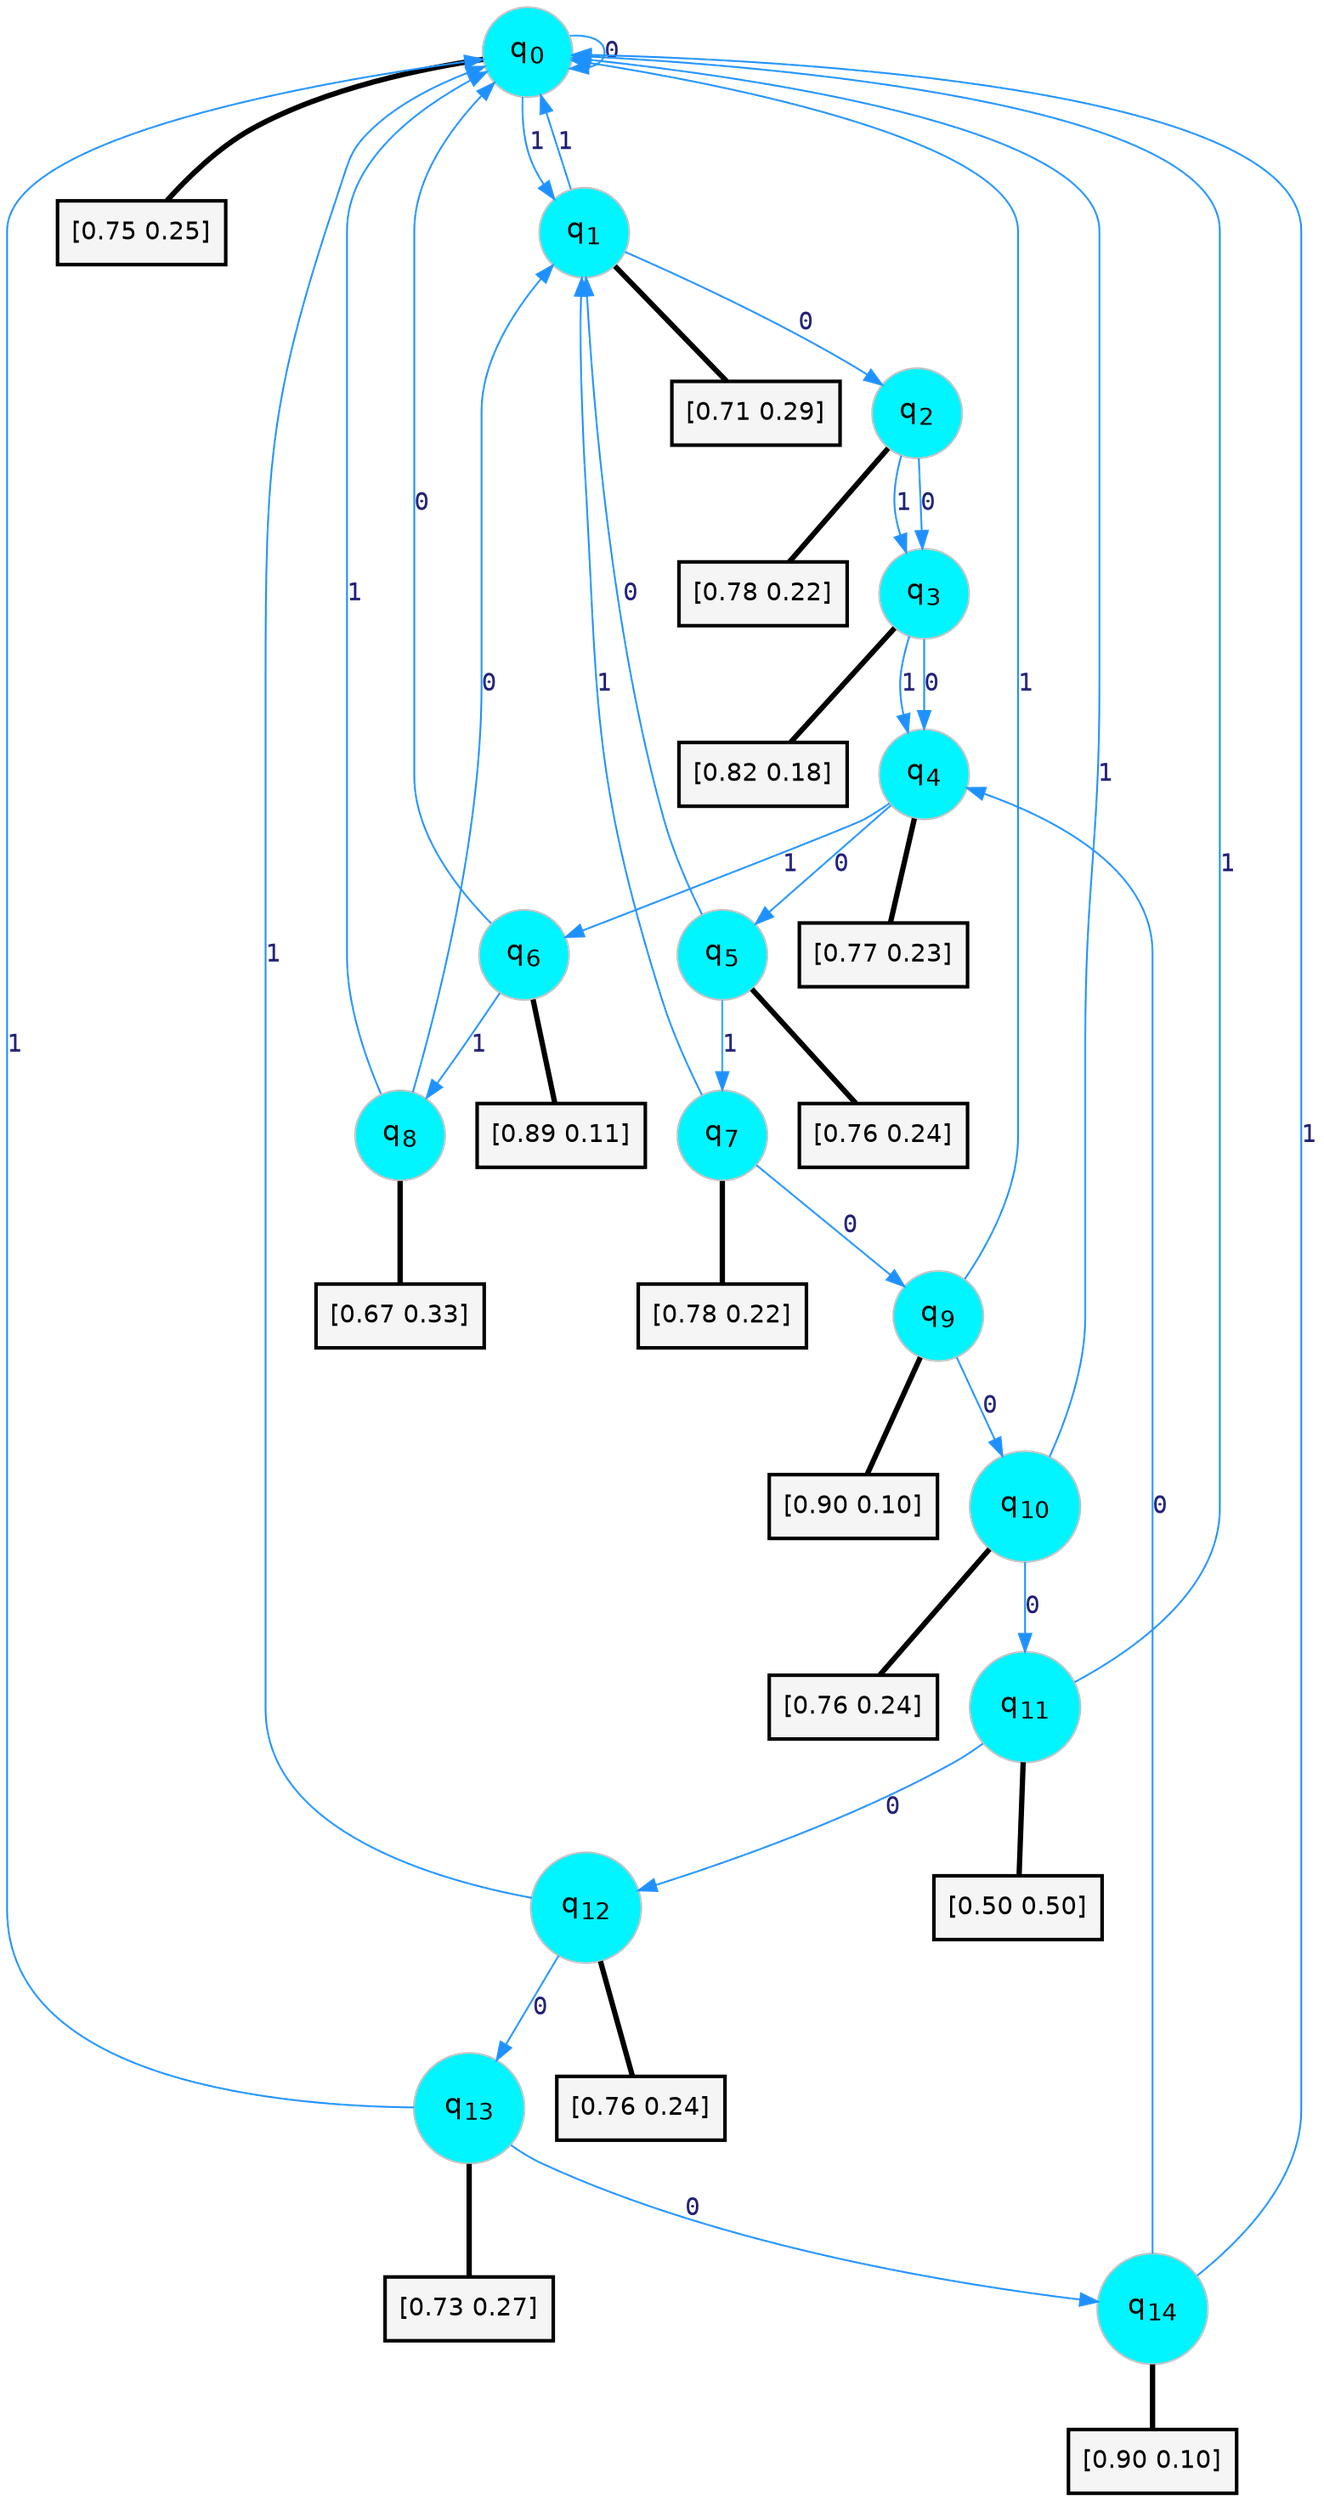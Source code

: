 digraph G {
graph [
bgcolor=transparent, dpi=300, rankdir=TD, size="40,25"];
node [
color=gray, fillcolor=turquoise1, fontcolor=black, fontname=Helvetica, fontsize=16, fontweight=bold, shape=circle, style=filled];
edge [
arrowsize=1, color=dodgerblue1, fontcolor=midnightblue, fontname=courier, fontweight=bold, penwidth=1, style=solid, weight=20];
0[label=<q<SUB>0</SUB>>];
1[label=<q<SUB>1</SUB>>];
2[label=<q<SUB>2</SUB>>];
3[label=<q<SUB>3</SUB>>];
4[label=<q<SUB>4</SUB>>];
5[label=<q<SUB>5</SUB>>];
6[label=<q<SUB>6</SUB>>];
7[label=<q<SUB>7</SUB>>];
8[label=<q<SUB>8</SUB>>];
9[label=<q<SUB>9</SUB>>];
10[label=<q<SUB>10</SUB>>];
11[label=<q<SUB>11</SUB>>];
12[label=<q<SUB>12</SUB>>];
13[label=<q<SUB>13</SUB>>];
14[label=<q<SUB>14</SUB>>];
15[label="[0.75 0.25]", shape=box,fontcolor=black, fontname=Helvetica, fontsize=14, penwidth=2, fillcolor=whitesmoke,color=black];
16[label="[0.71 0.29]", shape=box,fontcolor=black, fontname=Helvetica, fontsize=14, penwidth=2, fillcolor=whitesmoke,color=black];
17[label="[0.78 0.22]", shape=box,fontcolor=black, fontname=Helvetica, fontsize=14, penwidth=2, fillcolor=whitesmoke,color=black];
18[label="[0.82 0.18]", shape=box,fontcolor=black, fontname=Helvetica, fontsize=14, penwidth=2, fillcolor=whitesmoke,color=black];
19[label="[0.77 0.23]", shape=box,fontcolor=black, fontname=Helvetica, fontsize=14, penwidth=2, fillcolor=whitesmoke,color=black];
20[label="[0.76 0.24]", shape=box,fontcolor=black, fontname=Helvetica, fontsize=14, penwidth=2, fillcolor=whitesmoke,color=black];
21[label="[0.89 0.11]", shape=box,fontcolor=black, fontname=Helvetica, fontsize=14, penwidth=2, fillcolor=whitesmoke,color=black];
22[label="[0.78 0.22]", shape=box,fontcolor=black, fontname=Helvetica, fontsize=14, penwidth=2, fillcolor=whitesmoke,color=black];
23[label="[0.67 0.33]", shape=box,fontcolor=black, fontname=Helvetica, fontsize=14, penwidth=2, fillcolor=whitesmoke,color=black];
24[label="[0.90 0.10]", shape=box,fontcolor=black, fontname=Helvetica, fontsize=14, penwidth=2, fillcolor=whitesmoke,color=black];
25[label="[0.76 0.24]", shape=box,fontcolor=black, fontname=Helvetica, fontsize=14, penwidth=2, fillcolor=whitesmoke,color=black];
26[label="[0.50 0.50]", shape=box,fontcolor=black, fontname=Helvetica, fontsize=14, penwidth=2, fillcolor=whitesmoke,color=black];
27[label="[0.76 0.24]", shape=box,fontcolor=black, fontname=Helvetica, fontsize=14, penwidth=2, fillcolor=whitesmoke,color=black];
28[label="[0.73 0.27]", shape=box,fontcolor=black, fontname=Helvetica, fontsize=14, penwidth=2, fillcolor=whitesmoke,color=black];
29[label="[0.90 0.10]", shape=box,fontcolor=black, fontname=Helvetica, fontsize=14, penwidth=2, fillcolor=whitesmoke,color=black];
0->0 [label=0];
0->1 [label=1];
0->15 [arrowhead=none, penwidth=3,color=black];
1->2 [label=0];
1->0 [label=1];
1->16 [arrowhead=none, penwidth=3,color=black];
2->3 [label=0];
2->3 [label=1];
2->17 [arrowhead=none, penwidth=3,color=black];
3->4 [label=0];
3->4 [label=1];
3->18 [arrowhead=none, penwidth=3,color=black];
4->5 [label=0];
4->6 [label=1];
4->19 [arrowhead=none, penwidth=3,color=black];
5->1 [label=0];
5->7 [label=1];
5->20 [arrowhead=none, penwidth=3,color=black];
6->0 [label=0];
6->8 [label=1];
6->21 [arrowhead=none, penwidth=3,color=black];
7->9 [label=0];
7->1 [label=1];
7->22 [arrowhead=none, penwidth=3,color=black];
8->1 [label=0];
8->0 [label=1];
8->23 [arrowhead=none, penwidth=3,color=black];
9->10 [label=0];
9->0 [label=1];
9->24 [arrowhead=none, penwidth=3,color=black];
10->11 [label=0];
10->0 [label=1];
10->25 [arrowhead=none, penwidth=3,color=black];
11->12 [label=0];
11->0 [label=1];
11->26 [arrowhead=none, penwidth=3,color=black];
12->13 [label=0];
12->0 [label=1];
12->27 [arrowhead=none, penwidth=3,color=black];
13->14 [label=0];
13->0 [label=1];
13->28 [arrowhead=none, penwidth=3,color=black];
14->4 [label=0];
14->0 [label=1];
14->29 [arrowhead=none, penwidth=3,color=black];
}
